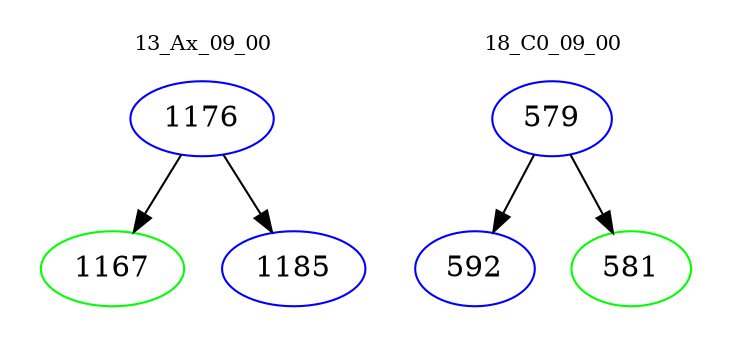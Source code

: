 digraph{
subgraph cluster_0 {
color = white
label = "13_Ax_09_00";
fontsize=10;
T0_1176 [label="1176", color="blue"]
T0_1176 -> T0_1167 [color="black"]
T0_1167 [label="1167", color="green"]
T0_1176 -> T0_1185 [color="black"]
T0_1185 [label="1185", color="blue"]
}
subgraph cluster_1 {
color = white
label = "18_C0_09_00";
fontsize=10;
T1_579 [label="579", color="blue"]
T1_579 -> T1_592 [color="black"]
T1_592 [label="592", color="blue"]
T1_579 -> T1_581 [color="black"]
T1_581 [label="581", color="green"]
}
}
